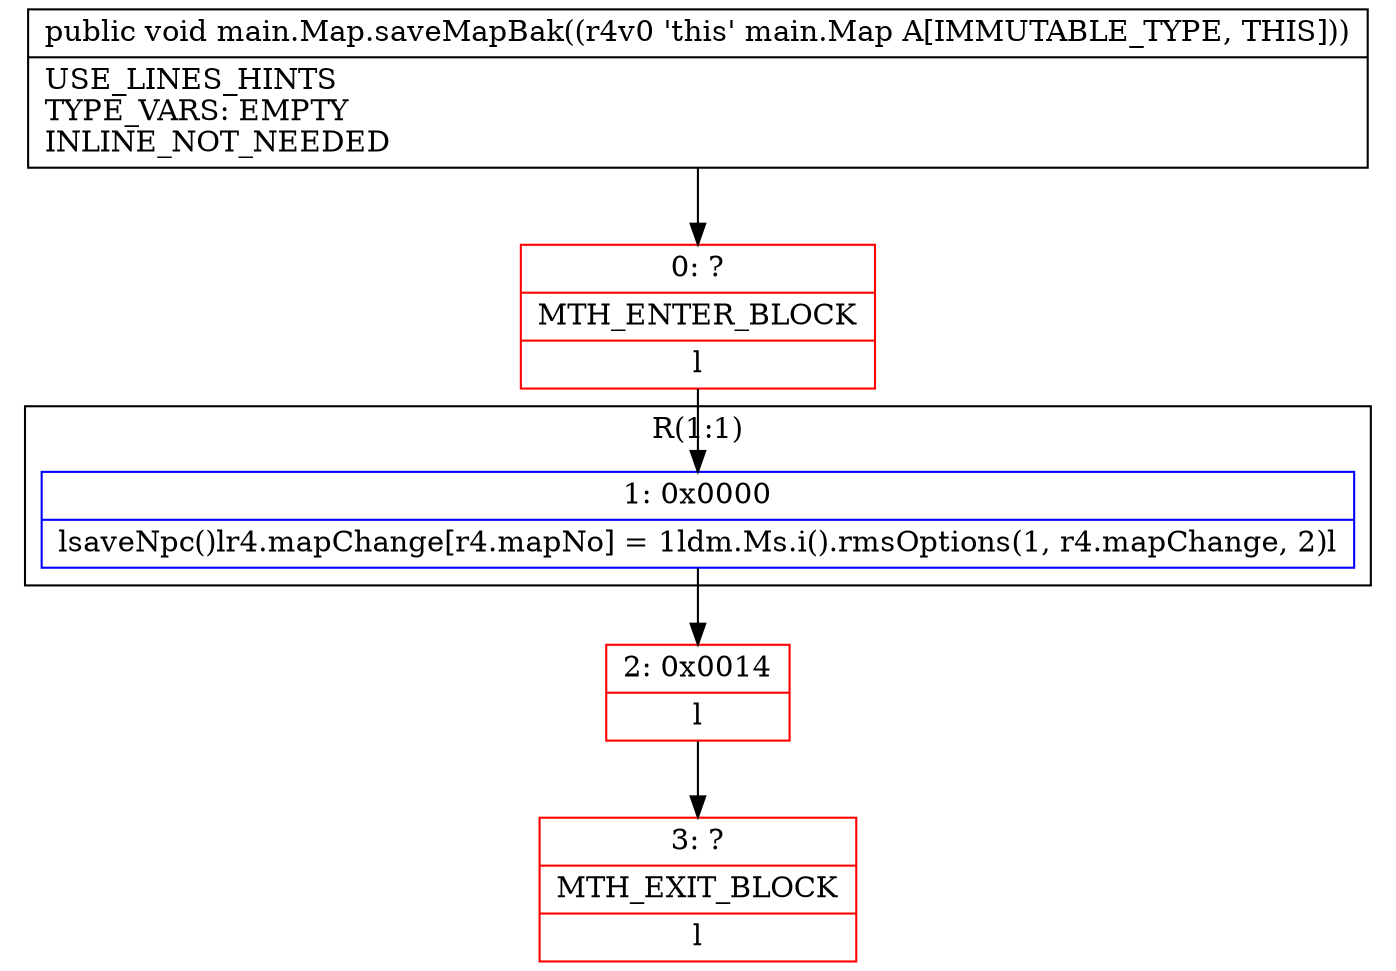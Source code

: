 digraph "CFG formain.Map.saveMapBak()V" {
subgraph cluster_Region_250687735 {
label = "R(1:1)";
node [shape=record,color=blue];
Node_1 [shape=record,label="{1\:\ 0x0000|lsaveNpc()lr4.mapChange[r4.mapNo] = 1ldm.Ms.i().rmsOptions(1, r4.mapChange, 2)l}"];
}
Node_0 [shape=record,color=red,label="{0\:\ ?|MTH_ENTER_BLOCK\l|l}"];
Node_2 [shape=record,color=red,label="{2\:\ 0x0014|l}"];
Node_3 [shape=record,color=red,label="{3\:\ ?|MTH_EXIT_BLOCK\l|l}"];
MethodNode[shape=record,label="{public void main.Map.saveMapBak((r4v0 'this' main.Map A[IMMUTABLE_TYPE, THIS]))  | USE_LINES_HINTS\lTYPE_VARS: EMPTY\lINLINE_NOT_NEEDED\l}"];
MethodNode -> Node_0;
Node_1 -> Node_2;
Node_0 -> Node_1;
Node_2 -> Node_3;
}

